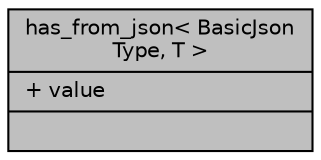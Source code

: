 digraph "has_from_json&lt; BasicJsonType, T &gt;"
{
 // LATEX_PDF_SIZE
  edge [fontname="Helvetica",fontsize="10",labelfontname="Helvetica",labelfontsize="10"];
  node [fontname="Helvetica",fontsize="10",shape=record];
  Node1 [label="{has_from_json\< BasicJson\lType, T \>\n|+ value\l|}",height=0.2,width=0.4,color="black", fillcolor="grey75", style="filled", fontcolor="black",tooltip=" "];
}
